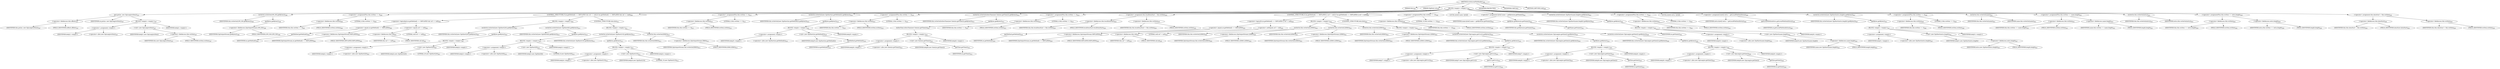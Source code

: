 digraph "writeLocalFileHeader" {  
"1207" [label = <(METHOD,writeLocalFileHeader)<SUB>596</SUB>> ]
"47" [label = <(PARAM,this)<SUB>596</SUB>> ]
"1208" [label = <(PARAM,ZipEntry ze)<SUB>596</SUB>> ]
"1209" [label = <(BLOCK,&lt;empty&gt;,&lt;empty&gt;)<SUB>596</SUB>> ]
"1210" [label = <(put,put(ze, new ZipLong(written)))<SUB>597</SUB>> ]
"1211" [label = <(&lt;operator&gt;.fieldAccess,this.offsets)<SUB>597</SUB>> ]
"1212" [label = <(IDENTIFIER,this,put(ze, new ZipLong(written)))<SUB>597</SUB>> ]
"1213" [label = <(FIELD_IDENTIFIER,offsets,offsets)<SUB>597</SUB>> ]
"1214" [label = <(IDENTIFIER,ze,put(ze, new ZipLong(written)))<SUB>597</SUB>> ]
"1215" [label = <(BLOCK,&lt;empty&gt;,&lt;empty&gt;)<SUB>597</SUB>> ]
"1216" [label = <(&lt;operator&gt;.assignment,&lt;empty&gt;)> ]
"1217" [label = <(IDENTIFIER,$obj21,&lt;empty&gt;)> ]
"1218" [label = <(&lt;operator&gt;.alloc,new ZipLong(written))<SUB>597</SUB>> ]
"1219" [label = <(&lt;init&gt;,new ZipLong(written))<SUB>597</SUB>> ]
"1220" [label = <(IDENTIFIER,$obj21,new ZipLong(written))> ]
"1221" [label = <(&lt;operator&gt;.fieldAccess,this.written)<SUB>597</SUB>> ]
"1222" [label = <(IDENTIFIER,this,new ZipLong(written))<SUB>597</SUB>> ]
"1223" [label = <(FIELD_IDENTIFIER,written,written)<SUB>597</SUB>> ]
"1224" [label = <(IDENTIFIER,$obj21,&lt;empty&gt;)> ]
"1225" [label = <(writeOut,writeOut(LFH_SIG.getBytes()))<SUB>599</SUB>> ]
"46" [label = <(IDENTIFIER,this,writeOut(LFH_SIG.getBytes()))<SUB>599</SUB>> ]
"1226" [label = <(getBytes,getBytes())<SUB>599</SUB>> ]
"1227" [label = <(&lt;operator&gt;.fieldAccess,ZipOutputStream.LFH_SIG)<SUB>599</SUB>> ]
"1228" [label = <(IDENTIFIER,ZipOutputStream,getBytes())<SUB>599</SUB>> ]
"1229" [label = <(FIELD_IDENTIFIER,LFH_SIG,LFH_SIG)<SUB>599</SUB>> ]
"1230" [label = <(&lt;operator&gt;.assignmentPlus,this.written += 4)<SUB>600</SUB>> ]
"1231" [label = <(&lt;operator&gt;.fieldAccess,this.written)<SUB>600</SUB>> ]
"1232" [label = <(IDENTIFIER,this,this.written += 4)<SUB>600</SUB>> ]
"1233" [label = <(FIELD_IDENTIFIER,written,written)<SUB>600</SUB>> ]
"1234" [label = <(LITERAL,4,this.written += 4)<SUB>600</SUB>> ]
"1235" [label = <(CONTROL_STRUCTURE,if (ze.getMethod() == DEFLATED &amp;&amp; raf == null),if (ze.getMethod() == DEFLATED &amp;&amp; raf == null))<SUB>604</SUB>> ]
"1236" [label = <(&lt;operator&gt;.logicalAnd,ze.getMethod() == DEFLATED &amp;&amp; raf == null)<SUB>604</SUB>> ]
"1237" [label = <(&lt;operator&gt;.equals,ze.getMethod() == DEFLATED)<SUB>604</SUB>> ]
"1238" [label = <(getMethod,getMethod())<SUB>604</SUB>> ]
"1239" [label = <(IDENTIFIER,ze,getMethod())<SUB>604</SUB>> ]
"1240" [label = <(&lt;operator&gt;.fieldAccess,ZipOutputStream.DEFLATED)<SUB>604</SUB>> ]
"1241" [label = <(IDENTIFIER,ZipOutputStream,ze.getMethod() == DEFLATED)<SUB>604</SUB>> ]
"1242" [label = <(FIELD_IDENTIFIER,DEFLATED,DEFLATED)<SUB>604</SUB>> ]
"1243" [label = <(&lt;operator&gt;.equals,raf == null)<SUB>604</SUB>> ]
"1244" [label = <(&lt;operator&gt;.fieldAccess,this.raf)<SUB>604</SUB>> ]
"1245" [label = <(IDENTIFIER,this,raf == null)<SUB>604</SUB>> ]
"1246" [label = <(FIELD_IDENTIFIER,raf,raf)<SUB>604</SUB>> ]
"1247" [label = <(LITERAL,null,raf == null)<SUB>604</SUB>> ]
"1248" [label = <(BLOCK,&lt;empty&gt;,&lt;empty&gt;)<SUB>604</SUB>> ]
"1249" [label = <(writeOut,writeOut((new ZipShort(20)).getBytes()))<SUB>607</SUB>> ]
"48" [label = <(IDENTIFIER,this,writeOut((new ZipShort(20)).getBytes()))<SUB>607</SUB>> ]
"1250" [label = <(getBytes,getBytes())<SUB>607</SUB>> ]
"1251" [label = <(BLOCK,&lt;empty&gt;,&lt;empty&gt;)<SUB>607</SUB>> ]
"1252" [label = <(&lt;operator&gt;.assignment,&lt;empty&gt;)> ]
"1253" [label = <(IDENTIFIER,$obj22,&lt;empty&gt;)> ]
"1254" [label = <(&lt;operator&gt;.alloc,new ZipShort(20))<SUB>607</SUB>> ]
"1255" [label = <(&lt;init&gt;,new ZipShort(20))<SUB>607</SUB>> ]
"1256" [label = <(IDENTIFIER,$obj22,new ZipShort(20))> ]
"1257" [label = <(LITERAL,20,new ZipShort(20))<SUB>607</SUB>> ]
"1258" [label = <(IDENTIFIER,$obj22,&lt;empty&gt;)> ]
"1259" [label = <(writeOut,writeOut((new ZipShort(8)).getBytes()))<SUB>610</SUB>> ]
"49" [label = <(IDENTIFIER,this,writeOut((new ZipShort(8)).getBytes()))<SUB>610</SUB>> ]
"1260" [label = <(getBytes,getBytes())<SUB>610</SUB>> ]
"1261" [label = <(BLOCK,&lt;empty&gt;,&lt;empty&gt;)<SUB>610</SUB>> ]
"1262" [label = <(&lt;operator&gt;.assignment,&lt;empty&gt;)> ]
"1263" [label = <(IDENTIFIER,$obj23,&lt;empty&gt;)> ]
"1264" [label = <(&lt;operator&gt;.alloc,new ZipShort(8))<SUB>610</SUB>> ]
"1265" [label = <(&lt;init&gt;,new ZipShort(8))<SUB>610</SUB>> ]
"1266" [label = <(IDENTIFIER,$obj23,new ZipShort(8))> ]
"1267" [label = <(LITERAL,8,new ZipShort(8))<SUB>610</SUB>> ]
"1268" [label = <(IDENTIFIER,$obj23,&lt;empty&gt;)> ]
"1269" [label = <(CONTROL_STRUCTURE,else,else)<SUB>611</SUB>> ]
"1270" [label = <(BLOCK,&lt;empty&gt;,&lt;empty&gt;)<SUB>611</SUB>> ]
"1271" [label = <(writeOut,writeOut((new ZipShort(10)).getBytes()))<SUB>612</SUB>> ]
"50" [label = <(IDENTIFIER,this,writeOut((new ZipShort(10)).getBytes()))<SUB>612</SUB>> ]
"1272" [label = <(getBytes,getBytes())<SUB>612</SUB>> ]
"1273" [label = <(BLOCK,&lt;empty&gt;,&lt;empty&gt;)<SUB>612</SUB>> ]
"1274" [label = <(&lt;operator&gt;.assignment,&lt;empty&gt;)> ]
"1275" [label = <(IDENTIFIER,$obj24,&lt;empty&gt;)> ]
"1276" [label = <(&lt;operator&gt;.alloc,new ZipShort(10))<SUB>612</SUB>> ]
"1277" [label = <(&lt;init&gt;,new ZipShort(10))<SUB>612</SUB>> ]
"1278" [label = <(IDENTIFIER,$obj24,new ZipShort(10))> ]
"1279" [label = <(LITERAL,10,new ZipShort(10))<SUB>612</SUB>> ]
"1280" [label = <(IDENTIFIER,$obj24,&lt;empty&gt;)> ]
"1281" [label = <(writeOut,this.writeOut(ZERO))<SUB>613</SUB>> ]
"51" [label = <(IDENTIFIER,this,this.writeOut(ZERO))<SUB>613</SUB>> ]
"1282" [label = <(&lt;operator&gt;.fieldAccess,ZipOutputStream.ZERO)<SUB>613</SUB>> ]
"1283" [label = <(IDENTIFIER,ZipOutputStream,this.writeOut(ZERO))<SUB>613</SUB>> ]
"1284" [label = <(FIELD_IDENTIFIER,ZERO,ZERO)<SUB>613</SUB>> ]
"1285" [label = <(&lt;operator&gt;.assignmentPlus,this.written += 4)<SUB>615</SUB>> ]
"1286" [label = <(&lt;operator&gt;.fieldAccess,this.written)<SUB>615</SUB>> ]
"1287" [label = <(IDENTIFIER,this,this.written += 4)<SUB>615</SUB>> ]
"1288" [label = <(FIELD_IDENTIFIER,written,written)<SUB>615</SUB>> ]
"1289" [label = <(LITERAL,4,this.written += 4)<SUB>615</SUB>> ]
"1290" [label = <(writeOut,writeOut((new ZipShort(ze.getMethod())).getBytes()))<SUB>618</SUB>> ]
"52" [label = <(IDENTIFIER,this,writeOut((new ZipShort(ze.getMethod())).getBytes()))<SUB>618</SUB>> ]
"1291" [label = <(getBytes,getBytes())<SUB>618</SUB>> ]
"1292" [label = <(BLOCK,&lt;empty&gt;,&lt;empty&gt;)<SUB>618</SUB>> ]
"1293" [label = <(&lt;operator&gt;.assignment,&lt;empty&gt;)> ]
"1294" [label = <(IDENTIFIER,$obj25,&lt;empty&gt;)> ]
"1295" [label = <(&lt;operator&gt;.alloc,new ZipShort(ze.getMethod()))<SUB>618</SUB>> ]
"1296" [label = <(&lt;init&gt;,new ZipShort(ze.getMethod()))<SUB>618</SUB>> ]
"1297" [label = <(IDENTIFIER,$obj25,new ZipShort(ze.getMethod()))> ]
"1298" [label = <(getMethod,getMethod())<SUB>618</SUB>> ]
"1299" [label = <(IDENTIFIER,ze,getMethod())<SUB>618</SUB>> ]
"1300" [label = <(IDENTIFIER,$obj25,&lt;empty&gt;)> ]
"1301" [label = <(&lt;operator&gt;.assignmentPlus,this.written += 2)<SUB>619</SUB>> ]
"1302" [label = <(&lt;operator&gt;.fieldAccess,this.written)<SUB>619</SUB>> ]
"1303" [label = <(IDENTIFIER,this,this.written += 2)<SUB>619</SUB>> ]
"1304" [label = <(FIELD_IDENTIFIER,written,written)<SUB>619</SUB>> ]
"1305" [label = <(LITERAL,2,this.written += 2)<SUB>619</SUB>> ]
"1306" [label = <(writeOut,writeOut(toDosTime(new Date(ze.getTime())).getBytes()))<SUB>622</SUB>> ]
"53" [label = <(IDENTIFIER,this,writeOut(toDosTime(new Date(ze.getTime())).getBytes()))<SUB>622</SUB>> ]
"1307" [label = <(getBytes,getBytes())<SUB>622</SUB>> ]
"1308" [label = <(toDosTime,toDosTime(new Date(ze.getTime())))<SUB>622</SUB>> ]
"1309" [label = <(BLOCK,&lt;empty&gt;,&lt;empty&gt;)<SUB>622</SUB>> ]
"1310" [label = <(&lt;operator&gt;.assignment,&lt;empty&gt;)> ]
"1311" [label = <(IDENTIFIER,$obj26,&lt;empty&gt;)> ]
"1312" [label = <(&lt;operator&gt;.alloc,new Date(ze.getTime()))<SUB>622</SUB>> ]
"1313" [label = <(&lt;init&gt;,new Date(ze.getTime()))<SUB>622</SUB>> ]
"1314" [label = <(IDENTIFIER,$obj26,new Date(ze.getTime()))> ]
"1315" [label = <(getTime,getTime())<SUB>622</SUB>> ]
"1316" [label = <(IDENTIFIER,ze,getTime())<SUB>622</SUB>> ]
"1317" [label = <(IDENTIFIER,$obj26,&lt;empty&gt;)> ]
"1318" [label = <(&lt;operator&gt;.assignmentPlus,this.written += 4)<SUB>623</SUB>> ]
"1319" [label = <(&lt;operator&gt;.fieldAccess,this.written)<SUB>623</SUB>> ]
"1320" [label = <(IDENTIFIER,this,this.written += 4)<SUB>623</SUB>> ]
"1321" [label = <(FIELD_IDENTIFIER,written,written)<SUB>623</SUB>> ]
"1322" [label = <(LITERAL,4,this.written += 4)<SUB>623</SUB>> ]
"1323" [label = <(&lt;operator&gt;.assignment,this.localDataStart = this.written)<SUB>628</SUB>> ]
"1324" [label = <(&lt;operator&gt;.fieldAccess,this.localDataStart)<SUB>628</SUB>> ]
"1325" [label = <(IDENTIFIER,this,this.localDataStart = this.written)<SUB>628</SUB>> ]
"1326" [label = <(FIELD_IDENTIFIER,localDataStart,localDataStart)<SUB>628</SUB>> ]
"1327" [label = <(&lt;operator&gt;.fieldAccess,this.written)<SUB>628</SUB>> ]
"1328" [label = <(IDENTIFIER,this,this.localDataStart = this.written)<SUB>628</SUB>> ]
"1329" [label = <(FIELD_IDENTIFIER,written,written)<SUB>628</SUB>> ]
"1330" [label = <(CONTROL_STRUCTURE,if (ze.getMethod() == DEFLATED || raf != null),if (ze.getMethod() == DEFLATED || raf != null))<SUB>629</SUB>> ]
"1331" [label = <(&lt;operator&gt;.logicalOr,ze.getMethod() == DEFLATED || raf != null)<SUB>629</SUB>> ]
"1332" [label = <(&lt;operator&gt;.equals,ze.getMethod() == DEFLATED)<SUB>629</SUB>> ]
"1333" [label = <(getMethod,getMethod())<SUB>629</SUB>> ]
"1334" [label = <(IDENTIFIER,ze,getMethod())<SUB>629</SUB>> ]
"1335" [label = <(&lt;operator&gt;.fieldAccess,ZipOutputStream.DEFLATED)<SUB>629</SUB>> ]
"1336" [label = <(IDENTIFIER,ZipOutputStream,ze.getMethod() == DEFLATED)<SUB>629</SUB>> ]
"1337" [label = <(FIELD_IDENTIFIER,DEFLATED,DEFLATED)<SUB>629</SUB>> ]
"1338" [label = <(&lt;operator&gt;.notEquals,raf != null)<SUB>629</SUB>> ]
"1339" [label = <(&lt;operator&gt;.fieldAccess,this.raf)<SUB>629</SUB>> ]
"1340" [label = <(IDENTIFIER,this,raf != null)<SUB>629</SUB>> ]
"1341" [label = <(FIELD_IDENTIFIER,raf,raf)<SUB>629</SUB>> ]
"1342" [label = <(LITERAL,null,raf != null)<SUB>629</SUB>> ]
"1343" [label = <(BLOCK,&lt;empty&gt;,&lt;empty&gt;)<SUB>629</SUB>> ]
"1344" [label = <(writeOut,this.writeOut(LZERO))<SUB>630</SUB>> ]
"54" [label = <(IDENTIFIER,this,this.writeOut(LZERO))<SUB>630</SUB>> ]
"1345" [label = <(&lt;operator&gt;.fieldAccess,ZipOutputStream.LZERO)<SUB>630</SUB>> ]
"1346" [label = <(IDENTIFIER,ZipOutputStream,this.writeOut(LZERO))<SUB>630</SUB>> ]
"1347" [label = <(FIELD_IDENTIFIER,LZERO,LZERO)<SUB>630</SUB>> ]
"1348" [label = <(writeOut,this.writeOut(LZERO))<SUB>631</SUB>> ]
"55" [label = <(IDENTIFIER,this,this.writeOut(LZERO))<SUB>631</SUB>> ]
"1349" [label = <(&lt;operator&gt;.fieldAccess,ZipOutputStream.LZERO)<SUB>631</SUB>> ]
"1350" [label = <(IDENTIFIER,ZipOutputStream,this.writeOut(LZERO))<SUB>631</SUB>> ]
"1351" [label = <(FIELD_IDENTIFIER,LZERO,LZERO)<SUB>631</SUB>> ]
"1352" [label = <(writeOut,this.writeOut(LZERO))<SUB>632</SUB>> ]
"56" [label = <(IDENTIFIER,this,this.writeOut(LZERO))<SUB>632</SUB>> ]
"1353" [label = <(&lt;operator&gt;.fieldAccess,ZipOutputStream.LZERO)<SUB>632</SUB>> ]
"1354" [label = <(IDENTIFIER,ZipOutputStream,this.writeOut(LZERO))<SUB>632</SUB>> ]
"1355" [label = <(FIELD_IDENTIFIER,LZERO,LZERO)<SUB>632</SUB>> ]
"1356" [label = <(CONTROL_STRUCTURE,else,else)<SUB>633</SUB>> ]
"1357" [label = <(BLOCK,&lt;empty&gt;,&lt;empty&gt;)<SUB>633</SUB>> ]
"1358" [label = <(writeOut,writeOut((new ZipLong(ze.getCrc())).getBytes()))<SUB>634</SUB>> ]
"57" [label = <(IDENTIFIER,this,writeOut((new ZipLong(ze.getCrc())).getBytes()))<SUB>634</SUB>> ]
"1359" [label = <(getBytes,getBytes())<SUB>634</SUB>> ]
"1360" [label = <(BLOCK,&lt;empty&gt;,&lt;empty&gt;)<SUB>634</SUB>> ]
"1361" [label = <(&lt;operator&gt;.assignment,&lt;empty&gt;)> ]
"1362" [label = <(IDENTIFIER,$obj27,&lt;empty&gt;)> ]
"1363" [label = <(&lt;operator&gt;.alloc,new ZipLong(ze.getCrc()))<SUB>634</SUB>> ]
"1364" [label = <(&lt;init&gt;,new ZipLong(ze.getCrc()))<SUB>634</SUB>> ]
"1365" [label = <(IDENTIFIER,$obj27,new ZipLong(ze.getCrc()))> ]
"1366" [label = <(getCrc,getCrc())<SUB>634</SUB>> ]
"1367" [label = <(IDENTIFIER,ze,getCrc())<SUB>634</SUB>> ]
"1368" [label = <(IDENTIFIER,$obj27,&lt;empty&gt;)> ]
"1369" [label = <(writeOut,writeOut((new ZipLong(ze.getSize())).getBytes()))<SUB>635</SUB>> ]
"58" [label = <(IDENTIFIER,this,writeOut((new ZipLong(ze.getSize())).getBytes()))<SUB>635</SUB>> ]
"1370" [label = <(getBytes,getBytes())<SUB>635</SUB>> ]
"1371" [label = <(BLOCK,&lt;empty&gt;,&lt;empty&gt;)<SUB>635</SUB>> ]
"1372" [label = <(&lt;operator&gt;.assignment,&lt;empty&gt;)> ]
"1373" [label = <(IDENTIFIER,$obj28,&lt;empty&gt;)> ]
"1374" [label = <(&lt;operator&gt;.alloc,new ZipLong(ze.getSize()))<SUB>635</SUB>> ]
"1375" [label = <(&lt;init&gt;,new ZipLong(ze.getSize()))<SUB>635</SUB>> ]
"1376" [label = <(IDENTIFIER,$obj28,new ZipLong(ze.getSize()))> ]
"1377" [label = <(getSize,getSize())<SUB>635</SUB>> ]
"1378" [label = <(IDENTIFIER,ze,getSize())<SUB>635</SUB>> ]
"1379" [label = <(IDENTIFIER,$obj28,&lt;empty&gt;)> ]
"1380" [label = <(writeOut,writeOut((new ZipLong(ze.getSize())).getBytes()))<SUB>636</SUB>> ]
"59" [label = <(IDENTIFIER,this,writeOut((new ZipLong(ze.getSize())).getBytes()))<SUB>636</SUB>> ]
"1381" [label = <(getBytes,getBytes())<SUB>636</SUB>> ]
"1382" [label = <(BLOCK,&lt;empty&gt;,&lt;empty&gt;)<SUB>636</SUB>> ]
"1383" [label = <(&lt;operator&gt;.assignment,&lt;empty&gt;)> ]
"1384" [label = <(IDENTIFIER,$obj29,&lt;empty&gt;)> ]
"1385" [label = <(&lt;operator&gt;.alloc,new ZipLong(ze.getSize()))<SUB>636</SUB>> ]
"1386" [label = <(&lt;init&gt;,new ZipLong(ze.getSize()))<SUB>636</SUB>> ]
"1387" [label = <(IDENTIFIER,$obj29,new ZipLong(ze.getSize()))> ]
"1388" [label = <(getSize,getSize())<SUB>636</SUB>> ]
"1389" [label = <(IDENTIFIER,ze,getSize())<SUB>636</SUB>> ]
"1390" [label = <(IDENTIFIER,$obj29,&lt;empty&gt;)> ]
"1391" [label = <(&lt;operator&gt;.assignmentPlus,this.written += 12)<SUB>638</SUB>> ]
"1392" [label = <(&lt;operator&gt;.fieldAccess,this.written)<SUB>638</SUB>> ]
"1393" [label = <(IDENTIFIER,this,this.written += 12)<SUB>638</SUB>> ]
"1394" [label = <(FIELD_IDENTIFIER,written,written)<SUB>638</SUB>> ]
"1395" [label = <(LITERAL,12,this.written += 12)<SUB>638</SUB>> ]
"1396" [label = <(LOCAL,byte[] name: byte[])> ]
"1397" [label = <(&lt;operator&gt;.assignment,byte[] name = getBytes(ze.getName()))<SUB>641</SUB>> ]
"1398" [label = <(IDENTIFIER,name,byte[] name = getBytes(ze.getName()))<SUB>641</SUB>> ]
"1399" [label = <(getBytes,getBytes(ze.getName()))<SUB>641</SUB>> ]
"60" [label = <(IDENTIFIER,this,getBytes(ze.getName()))<SUB>641</SUB>> ]
"1400" [label = <(getName,getName())<SUB>641</SUB>> ]
"1401" [label = <(IDENTIFIER,ze,getName())<SUB>641</SUB>> ]
"1402" [label = <(writeOut,writeOut((new ZipShort(name.length)).getBytes()))<SUB>642</SUB>> ]
"61" [label = <(IDENTIFIER,this,writeOut((new ZipShort(name.length)).getBytes()))<SUB>642</SUB>> ]
"1403" [label = <(getBytes,getBytes())<SUB>642</SUB>> ]
"1404" [label = <(BLOCK,&lt;empty&gt;,&lt;empty&gt;)<SUB>642</SUB>> ]
"1405" [label = <(&lt;operator&gt;.assignment,&lt;empty&gt;)> ]
"1406" [label = <(IDENTIFIER,$obj30,&lt;empty&gt;)> ]
"1407" [label = <(&lt;operator&gt;.alloc,new ZipShort(name.length))<SUB>642</SUB>> ]
"1408" [label = <(&lt;init&gt;,new ZipShort(name.length))<SUB>642</SUB>> ]
"1409" [label = <(IDENTIFIER,$obj30,new ZipShort(name.length))> ]
"1410" [label = <(&lt;operator&gt;.fieldAccess,name.length)<SUB>642</SUB>> ]
"1411" [label = <(IDENTIFIER,name,new ZipShort(name.length))<SUB>642</SUB>> ]
"1412" [label = <(FIELD_IDENTIFIER,length,length)<SUB>642</SUB>> ]
"1413" [label = <(IDENTIFIER,$obj30,&lt;empty&gt;)> ]
"1414" [label = <(&lt;operator&gt;.assignmentPlus,this.written += 2)<SUB>643</SUB>> ]
"1415" [label = <(&lt;operator&gt;.fieldAccess,this.written)<SUB>643</SUB>> ]
"1416" [label = <(IDENTIFIER,this,this.written += 2)<SUB>643</SUB>> ]
"1417" [label = <(FIELD_IDENTIFIER,written,written)<SUB>643</SUB>> ]
"1418" [label = <(LITERAL,2,this.written += 2)<SUB>643</SUB>> ]
"1419" [label = <(LOCAL,byte[] extra: byte[])> ]
"1420" [label = <(&lt;operator&gt;.assignment,byte[] extra = getLocalFileDataExtra())<SUB>646</SUB>> ]
"1421" [label = <(IDENTIFIER,extra,byte[] extra = getLocalFileDataExtra())<SUB>646</SUB>> ]
"1422" [label = <(getLocalFileDataExtra,getLocalFileDataExtra())<SUB>646</SUB>> ]
"1423" [label = <(IDENTIFIER,ze,getLocalFileDataExtra())<SUB>646</SUB>> ]
"1424" [label = <(writeOut,writeOut((new ZipShort(extra.length)).getBytes()))<SUB>647</SUB>> ]
"62" [label = <(IDENTIFIER,this,writeOut((new ZipShort(extra.length)).getBytes()))<SUB>647</SUB>> ]
"1425" [label = <(getBytes,getBytes())<SUB>647</SUB>> ]
"1426" [label = <(BLOCK,&lt;empty&gt;,&lt;empty&gt;)<SUB>647</SUB>> ]
"1427" [label = <(&lt;operator&gt;.assignment,&lt;empty&gt;)> ]
"1428" [label = <(IDENTIFIER,$obj31,&lt;empty&gt;)> ]
"1429" [label = <(&lt;operator&gt;.alloc,new ZipShort(extra.length))<SUB>647</SUB>> ]
"1430" [label = <(&lt;init&gt;,new ZipShort(extra.length))<SUB>647</SUB>> ]
"1431" [label = <(IDENTIFIER,$obj31,new ZipShort(extra.length))> ]
"1432" [label = <(&lt;operator&gt;.fieldAccess,extra.length)<SUB>647</SUB>> ]
"1433" [label = <(IDENTIFIER,extra,new ZipShort(extra.length))<SUB>647</SUB>> ]
"1434" [label = <(FIELD_IDENTIFIER,length,length)<SUB>647</SUB>> ]
"1435" [label = <(IDENTIFIER,$obj31,&lt;empty&gt;)> ]
"1436" [label = <(&lt;operator&gt;.assignmentPlus,this.written += 2)<SUB>648</SUB>> ]
"1437" [label = <(&lt;operator&gt;.fieldAccess,this.written)<SUB>648</SUB>> ]
"1438" [label = <(IDENTIFIER,this,this.written += 2)<SUB>648</SUB>> ]
"1439" [label = <(FIELD_IDENTIFIER,written,written)<SUB>648</SUB>> ]
"1440" [label = <(LITERAL,2,this.written += 2)<SUB>648</SUB>> ]
"1441" [label = <(writeOut,this.writeOut(name))<SUB>651</SUB>> ]
"63" [label = <(IDENTIFIER,this,this.writeOut(name))<SUB>651</SUB>> ]
"1442" [label = <(IDENTIFIER,name,this.writeOut(name))<SUB>651</SUB>> ]
"1443" [label = <(&lt;operator&gt;.assignmentPlus,this.written += name.length)<SUB>652</SUB>> ]
"1444" [label = <(&lt;operator&gt;.fieldAccess,this.written)<SUB>652</SUB>> ]
"1445" [label = <(IDENTIFIER,this,this.written += name.length)<SUB>652</SUB>> ]
"1446" [label = <(FIELD_IDENTIFIER,written,written)<SUB>652</SUB>> ]
"1447" [label = <(&lt;operator&gt;.fieldAccess,name.length)<SUB>652</SUB>> ]
"1448" [label = <(IDENTIFIER,name,this.written += name.length)<SUB>652</SUB>> ]
"1449" [label = <(FIELD_IDENTIFIER,length,length)<SUB>652</SUB>> ]
"1450" [label = <(writeOut,this.writeOut(extra))<SUB>655</SUB>> ]
"64" [label = <(IDENTIFIER,this,this.writeOut(extra))<SUB>655</SUB>> ]
"1451" [label = <(IDENTIFIER,extra,this.writeOut(extra))<SUB>655</SUB>> ]
"1452" [label = <(&lt;operator&gt;.assignmentPlus,this.written += extra.length)<SUB>656</SUB>> ]
"1453" [label = <(&lt;operator&gt;.fieldAccess,this.written)<SUB>656</SUB>> ]
"1454" [label = <(IDENTIFIER,this,this.written += extra.length)<SUB>656</SUB>> ]
"1455" [label = <(FIELD_IDENTIFIER,written,written)<SUB>656</SUB>> ]
"1456" [label = <(&lt;operator&gt;.fieldAccess,extra.length)<SUB>656</SUB>> ]
"1457" [label = <(IDENTIFIER,extra,this.written += extra.length)<SUB>656</SUB>> ]
"1458" [label = <(FIELD_IDENTIFIER,length,length)<SUB>656</SUB>> ]
"1459" [label = <(&lt;operator&gt;.assignment,this.dataStart = this.written)<SUB>658</SUB>> ]
"1460" [label = <(&lt;operator&gt;.fieldAccess,this.dataStart)<SUB>658</SUB>> ]
"1461" [label = <(IDENTIFIER,this,this.dataStart = this.written)<SUB>658</SUB>> ]
"1462" [label = <(FIELD_IDENTIFIER,dataStart,dataStart)<SUB>658</SUB>> ]
"1463" [label = <(&lt;operator&gt;.fieldAccess,this.written)<SUB>658</SUB>> ]
"1464" [label = <(IDENTIFIER,this,this.dataStart = this.written)<SUB>658</SUB>> ]
"1465" [label = <(FIELD_IDENTIFIER,written,written)<SUB>658</SUB>> ]
"1466" [label = <(MODIFIER,PROTECTED)> ]
"1467" [label = <(MODIFIER,VIRTUAL)> ]
"1468" [label = <(METHOD_RETURN,void)<SUB>596</SUB>> ]
  "1207" -> "47" 
  "1207" -> "1208" 
  "1207" -> "1209" 
  "1207" -> "1466" 
  "1207" -> "1467" 
  "1207" -> "1468" 
  "1209" -> "1210" 
  "1209" -> "1225" 
  "1209" -> "1230" 
  "1209" -> "1235" 
  "1209" -> "1285" 
  "1209" -> "1290" 
  "1209" -> "1301" 
  "1209" -> "1306" 
  "1209" -> "1318" 
  "1209" -> "1323" 
  "1209" -> "1330" 
  "1209" -> "1391" 
  "1209" -> "1396" 
  "1209" -> "1397" 
  "1209" -> "1402" 
  "1209" -> "1414" 
  "1209" -> "1419" 
  "1209" -> "1420" 
  "1209" -> "1424" 
  "1209" -> "1436" 
  "1209" -> "1441" 
  "1209" -> "1443" 
  "1209" -> "1450" 
  "1209" -> "1452" 
  "1209" -> "1459" 
  "1210" -> "1211" 
  "1210" -> "1214" 
  "1210" -> "1215" 
  "1211" -> "1212" 
  "1211" -> "1213" 
  "1215" -> "1216" 
  "1215" -> "1219" 
  "1215" -> "1224" 
  "1216" -> "1217" 
  "1216" -> "1218" 
  "1219" -> "1220" 
  "1219" -> "1221" 
  "1221" -> "1222" 
  "1221" -> "1223" 
  "1225" -> "46" 
  "1225" -> "1226" 
  "1226" -> "1227" 
  "1227" -> "1228" 
  "1227" -> "1229" 
  "1230" -> "1231" 
  "1230" -> "1234" 
  "1231" -> "1232" 
  "1231" -> "1233" 
  "1235" -> "1236" 
  "1235" -> "1248" 
  "1235" -> "1269" 
  "1236" -> "1237" 
  "1236" -> "1243" 
  "1237" -> "1238" 
  "1237" -> "1240" 
  "1238" -> "1239" 
  "1240" -> "1241" 
  "1240" -> "1242" 
  "1243" -> "1244" 
  "1243" -> "1247" 
  "1244" -> "1245" 
  "1244" -> "1246" 
  "1248" -> "1249" 
  "1248" -> "1259" 
  "1249" -> "48" 
  "1249" -> "1250" 
  "1250" -> "1251" 
  "1251" -> "1252" 
  "1251" -> "1255" 
  "1251" -> "1258" 
  "1252" -> "1253" 
  "1252" -> "1254" 
  "1255" -> "1256" 
  "1255" -> "1257" 
  "1259" -> "49" 
  "1259" -> "1260" 
  "1260" -> "1261" 
  "1261" -> "1262" 
  "1261" -> "1265" 
  "1261" -> "1268" 
  "1262" -> "1263" 
  "1262" -> "1264" 
  "1265" -> "1266" 
  "1265" -> "1267" 
  "1269" -> "1270" 
  "1270" -> "1271" 
  "1270" -> "1281" 
  "1271" -> "50" 
  "1271" -> "1272" 
  "1272" -> "1273" 
  "1273" -> "1274" 
  "1273" -> "1277" 
  "1273" -> "1280" 
  "1274" -> "1275" 
  "1274" -> "1276" 
  "1277" -> "1278" 
  "1277" -> "1279" 
  "1281" -> "51" 
  "1281" -> "1282" 
  "1282" -> "1283" 
  "1282" -> "1284" 
  "1285" -> "1286" 
  "1285" -> "1289" 
  "1286" -> "1287" 
  "1286" -> "1288" 
  "1290" -> "52" 
  "1290" -> "1291" 
  "1291" -> "1292" 
  "1292" -> "1293" 
  "1292" -> "1296" 
  "1292" -> "1300" 
  "1293" -> "1294" 
  "1293" -> "1295" 
  "1296" -> "1297" 
  "1296" -> "1298" 
  "1298" -> "1299" 
  "1301" -> "1302" 
  "1301" -> "1305" 
  "1302" -> "1303" 
  "1302" -> "1304" 
  "1306" -> "53" 
  "1306" -> "1307" 
  "1307" -> "1308" 
  "1308" -> "1309" 
  "1309" -> "1310" 
  "1309" -> "1313" 
  "1309" -> "1317" 
  "1310" -> "1311" 
  "1310" -> "1312" 
  "1313" -> "1314" 
  "1313" -> "1315" 
  "1315" -> "1316" 
  "1318" -> "1319" 
  "1318" -> "1322" 
  "1319" -> "1320" 
  "1319" -> "1321" 
  "1323" -> "1324" 
  "1323" -> "1327" 
  "1324" -> "1325" 
  "1324" -> "1326" 
  "1327" -> "1328" 
  "1327" -> "1329" 
  "1330" -> "1331" 
  "1330" -> "1343" 
  "1330" -> "1356" 
  "1331" -> "1332" 
  "1331" -> "1338" 
  "1332" -> "1333" 
  "1332" -> "1335" 
  "1333" -> "1334" 
  "1335" -> "1336" 
  "1335" -> "1337" 
  "1338" -> "1339" 
  "1338" -> "1342" 
  "1339" -> "1340" 
  "1339" -> "1341" 
  "1343" -> "1344" 
  "1343" -> "1348" 
  "1343" -> "1352" 
  "1344" -> "54" 
  "1344" -> "1345" 
  "1345" -> "1346" 
  "1345" -> "1347" 
  "1348" -> "55" 
  "1348" -> "1349" 
  "1349" -> "1350" 
  "1349" -> "1351" 
  "1352" -> "56" 
  "1352" -> "1353" 
  "1353" -> "1354" 
  "1353" -> "1355" 
  "1356" -> "1357" 
  "1357" -> "1358" 
  "1357" -> "1369" 
  "1357" -> "1380" 
  "1358" -> "57" 
  "1358" -> "1359" 
  "1359" -> "1360" 
  "1360" -> "1361" 
  "1360" -> "1364" 
  "1360" -> "1368" 
  "1361" -> "1362" 
  "1361" -> "1363" 
  "1364" -> "1365" 
  "1364" -> "1366" 
  "1366" -> "1367" 
  "1369" -> "58" 
  "1369" -> "1370" 
  "1370" -> "1371" 
  "1371" -> "1372" 
  "1371" -> "1375" 
  "1371" -> "1379" 
  "1372" -> "1373" 
  "1372" -> "1374" 
  "1375" -> "1376" 
  "1375" -> "1377" 
  "1377" -> "1378" 
  "1380" -> "59" 
  "1380" -> "1381" 
  "1381" -> "1382" 
  "1382" -> "1383" 
  "1382" -> "1386" 
  "1382" -> "1390" 
  "1383" -> "1384" 
  "1383" -> "1385" 
  "1386" -> "1387" 
  "1386" -> "1388" 
  "1388" -> "1389" 
  "1391" -> "1392" 
  "1391" -> "1395" 
  "1392" -> "1393" 
  "1392" -> "1394" 
  "1397" -> "1398" 
  "1397" -> "1399" 
  "1399" -> "60" 
  "1399" -> "1400" 
  "1400" -> "1401" 
  "1402" -> "61" 
  "1402" -> "1403" 
  "1403" -> "1404" 
  "1404" -> "1405" 
  "1404" -> "1408" 
  "1404" -> "1413" 
  "1405" -> "1406" 
  "1405" -> "1407" 
  "1408" -> "1409" 
  "1408" -> "1410" 
  "1410" -> "1411" 
  "1410" -> "1412" 
  "1414" -> "1415" 
  "1414" -> "1418" 
  "1415" -> "1416" 
  "1415" -> "1417" 
  "1420" -> "1421" 
  "1420" -> "1422" 
  "1422" -> "1423" 
  "1424" -> "62" 
  "1424" -> "1425" 
  "1425" -> "1426" 
  "1426" -> "1427" 
  "1426" -> "1430" 
  "1426" -> "1435" 
  "1427" -> "1428" 
  "1427" -> "1429" 
  "1430" -> "1431" 
  "1430" -> "1432" 
  "1432" -> "1433" 
  "1432" -> "1434" 
  "1436" -> "1437" 
  "1436" -> "1440" 
  "1437" -> "1438" 
  "1437" -> "1439" 
  "1441" -> "63" 
  "1441" -> "1442" 
  "1443" -> "1444" 
  "1443" -> "1447" 
  "1444" -> "1445" 
  "1444" -> "1446" 
  "1447" -> "1448" 
  "1447" -> "1449" 
  "1450" -> "64" 
  "1450" -> "1451" 
  "1452" -> "1453" 
  "1452" -> "1456" 
  "1453" -> "1454" 
  "1453" -> "1455" 
  "1456" -> "1457" 
  "1456" -> "1458" 
  "1459" -> "1460" 
  "1459" -> "1463" 
  "1460" -> "1461" 
  "1460" -> "1462" 
  "1463" -> "1464" 
  "1463" -> "1465" 
}
